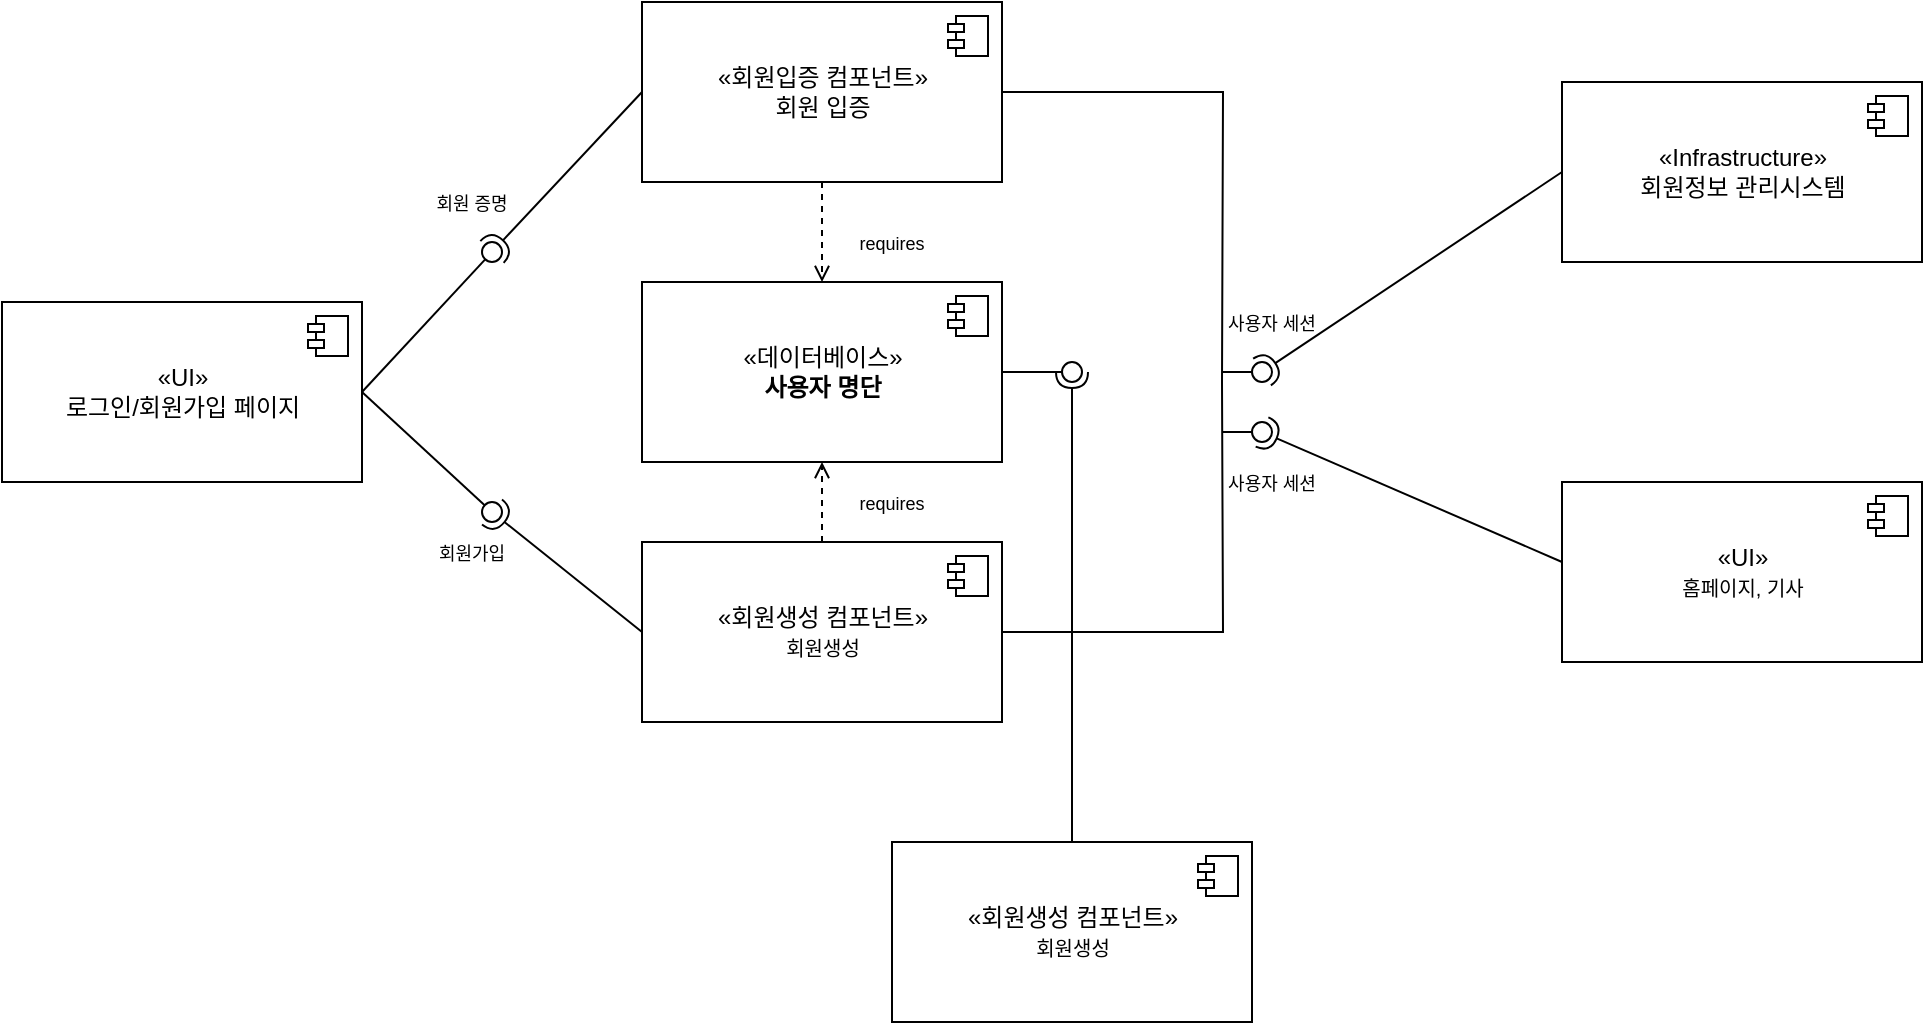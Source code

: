 <mxfile version="14.6.13" type="github">
  <diagram name="Page-1" id="5f0bae14-7c28-e335-631c-24af17079c00">
    <mxGraphModel dx="1021" dy="567" grid="1" gridSize="10" guides="1" tooltips="1" connect="1" arrows="1" fold="1" page="1" pageScale="1" pageWidth="1100" pageHeight="850" background="none" math="0" shadow="0">
      <root>
        <mxCell id="0" />
        <mxCell id="1" parent="0" />
        <mxCell id="Wzl3ZhZQnECG-cAmuOxG-3" value="«UI»&lt;br&gt;로그인/회원가입 페이지" style="html=1;dropTarget=0;" vertex="1" parent="1">
          <mxGeometry x="50" y="290" width="180" height="90" as="geometry" />
        </mxCell>
        <mxCell id="Wzl3ZhZQnECG-cAmuOxG-4" value="" style="shape=module;jettyWidth=8;jettyHeight=4;" vertex="1" parent="Wzl3ZhZQnECG-cAmuOxG-3">
          <mxGeometry x="1" width="20" height="20" relative="1" as="geometry">
            <mxPoint x="-27" y="7" as="offset" />
          </mxGeometry>
        </mxCell>
        <mxCell id="Wzl3ZhZQnECG-cAmuOxG-14" value="" style="rounded=0;orthogonalLoop=1;jettySize=auto;html=1;endArrow=none;endFill=0;exitX=1;exitY=0.5;exitDx=0;exitDy=0;" edge="1" target="Wzl3ZhZQnECG-cAmuOxG-16" parent="1" source="Wzl3ZhZQnECG-cAmuOxG-3">
          <mxGeometry relative="1" as="geometry">
            <mxPoint x="170" y="385" as="sourcePoint" />
          </mxGeometry>
        </mxCell>
        <mxCell id="Wzl3ZhZQnECG-cAmuOxG-15" value="" style="rounded=0;orthogonalLoop=1;jettySize=auto;html=1;endArrow=halfCircle;endFill=0;entryX=0.5;entryY=0.5;entryDx=0;entryDy=0;endSize=6;strokeWidth=1;exitX=0;exitY=0.5;exitDx=0;exitDy=0;" edge="1" target="Wzl3ZhZQnECG-cAmuOxG-16" parent="1" source="Wzl3ZhZQnECG-cAmuOxG-17">
          <mxGeometry relative="1" as="geometry">
            <mxPoint x="350" y="240" as="sourcePoint" />
          </mxGeometry>
        </mxCell>
        <mxCell id="Wzl3ZhZQnECG-cAmuOxG-16" value="" style="ellipse;whiteSpace=wrap;html=1;fontFamily=Helvetica;fontSize=12;fontColor=#000000;align=center;strokeColor=#000000;fillColor=#ffffff;points=[];aspect=fixed;resizable=0;" vertex="1" parent="1">
          <mxGeometry x="290" y="260" width="10" height="10" as="geometry" />
        </mxCell>
        <mxCell id="Wzl3ZhZQnECG-cAmuOxG-26" style="edgeStyle=orthogonalEdgeStyle;rounded=0;orthogonalLoop=1;jettySize=auto;html=1;exitX=0.5;exitY=1;exitDx=0;exitDy=0;entryX=0.5;entryY=0;entryDx=0;entryDy=0;endArrow=open;endFill=0;dashed=1;" edge="1" parent="1" source="Wzl3ZhZQnECG-cAmuOxG-17" target="Wzl3ZhZQnECG-cAmuOxG-24">
          <mxGeometry relative="1" as="geometry" />
        </mxCell>
        <mxCell id="Wzl3ZhZQnECG-cAmuOxG-34" style="edgeStyle=orthogonalEdgeStyle;rounded=0;orthogonalLoop=1;jettySize=auto;html=1;exitX=1;exitY=0.5;exitDx=0;exitDy=0;endArrow=none;endFill=0;" edge="1" parent="1" source="Wzl3ZhZQnECG-cAmuOxG-17">
          <mxGeometry relative="1" as="geometry">
            <mxPoint x="660" y="330" as="targetPoint" />
          </mxGeometry>
        </mxCell>
        <mxCell id="Wzl3ZhZQnECG-cAmuOxG-17" value="«회원입증 컴포넌트»&lt;br&gt;회원 입증" style="html=1;dropTarget=0;" vertex="1" parent="1">
          <mxGeometry x="370" y="140" width="180" height="90" as="geometry" />
        </mxCell>
        <mxCell id="Wzl3ZhZQnECG-cAmuOxG-18" value="" style="shape=module;jettyWidth=8;jettyHeight=4;" vertex="1" parent="Wzl3ZhZQnECG-cAmuOxG-17">
          <mxGeometry x="1" width="20" height="20" relative="1" as="geometry">
            <mxPoint x="-27" y="7" as="offset" />
          </mxGeometry>
        </mxCell>
        <mxCell id="Wzl3ZhZQnECG-cAmuOxG-19" value="" style="rounded=0;orthogonalLoop=1;jettySize=auto;html=1;endArrow=none;endFill=0;exitX=1;exitY=0.5;exitDx=0;exitDy=0;" edge="1" target="Wzl3ZhZQnECG-cAmuOxG-21" parent="1" source="Wzl3ZhZQnECG-cAmuOxG-3">
          <mxGeometry relative="1" as="geometry">
            <mxPoint x="240" y="295" as="sourcePoint" />
          </mxGeometry>
        </mxCell>
        <mxCell id="Wzl3ZhZQnECG-cAmuOxG-20" value="" style="rounded=0;orthogonalLoop=1;jettySize=auto;html=1;endArrow=halfCircle;endFill=0;entryX=0.5;entryY=0.5;entryDx=0;entryDy=0;endSize=6;strokeWidth=1;exitX=0;exitY=0.5;exitDx=0;exitDy=0;" edge="1" target="Wzl3ZhZQnECG-cAmuOxG-21" parent="1" source="Wzl3ZhZQnECG-cAmuOxG-22">
          <mxGeometry relative="1" as="geometry">
            <mxPoint x="360" y="452.286" as="sourcePoint" />
          </mxGeometry>
        </mxCell>
        <mxCell id="Wzl3ZhZQnECG-cAmuOxG-21" value="" style="ellipse;whiteSpace=wrap;html=1;fontFamily=Helvetica;fontSize=12;fontColor=#000000;align=center;strokeColor=#000000;fillColor=#ffffff;points=[];aspect=fixed;resizable=0;direction=south;" vertex="1" parent="1">
          <mxGeometry x="290" y="390" width="10" height="10" as="geometry" />
        </mxCell>
        <mxCell id="Wzl3ZhZQnECG-cAmuOxG-27" style="edgeStyle=orthogonalEdgeStyle;rounded=0;orthogonalLoop=1;jettySize=auto;html=1;exitX=0.5;exitY=0;exitDx=0;exitDy=0;entryX=0.5;entryY=1;entryDx=0;entryDy=0;dashed=1;endArrow=open;endFill=0;" edge="1" parent="1" source="Wzl3ZhZQnECG-cAmuOxG-22" target="Wzl3ZhZQnECG-cAmuOxG-24">
          <mxGeometry relative="1" as="geometry" />
        </mxCell>
        <mxCell id="Wzl3ZhZQnECG-cAmuOxG-35" style="edgeStyle=orthogonalEdgeStyle;rounded=0;orthogonalLoop=1;jettySize=auto;html=1;exitX=1;exitY=0.5;exitDx=0;exitDy=0;endArrow=none;endFill=0;" edge="1" parent="1" source="Wzl3ZhZQnECG-cAmuOxG-22">
          <mxGeometry relative="1" as="geometry">
            <mxPoint x="660" y="330" as="targetPoint" />
          </mxGeometry>
        </mxCell>
        <mxCell id="Wzl3ZhZQnECG-cAmuOxG-22" value="«회원생성 컴포넌트»&lt;br&gt;&lt;font style=&quot;font-size: 10px&quot;&gt;회원생성&lt;/font&gt;" style="html=1;dropTarget=0;" vertex="1" parent="1">
          <mxGeometry x="370" y="410" width="180" height="90" as="geometry" />
        </mxCell>
        <mxCell id="Wzl3ZhZQnECG-cAmuOxG-23" value="" style="shape=module;jettyWidth=8;jettyHeight=4;" vertex="1" parent="Wzl3ZhZQnECG-cAmuOxG-22">
          <mxGeometry x="1" width="20" height="20" relative="1" as="geometry">
            <mxPoint x="-27" y="7" as="offset" />
          </mxGeometry>
        </mxCell>
        <mxCell id="Wzl3ZhZQnECG-cAmuOxG-24" value="«데이터베이스»&lt;br&gt;&lt;b&gt;사용자 명단&lt;/b&gt;" style="html=1;dropTarget=0;" vertex="1" parent="1">
          <mxGeometry x="370" y="280" width="180" height="90" as="geometry" />
        </mxCell>
        <mxCell id="Wzl3ZhZQnECG-cAmuOxG-25" value="" style="shape=module;jettyWidth=8;jettyHeight=4;" vertex="1" parent="Wzl3ZhZQnECG-cAmuOxG-24">
          <mxGeometry x="1" width="20" height="20" relative="1" as="geometry">
            <mxPoint x="-27" y="7" as="offset" />
          </mxGeometry>
        </mxCell>
        <mxCell id="Wzl3ZhZQnECG-cAmuOxG-28" value="&lt;font style=&quot;font-size: 9px&quot;&gt;회원 증명&lt;/font&gt;" style="text;html=1;strokeColor=none;fillColor=none;align=center;verticalAlign=middle;whiteSpace=wrap;rounded=0;" vertex="1" parent="1">
          <mxGeometry x="260" y="230" width="50" height="20" as="geometry" />
        </mxCell>
        <mxCell id="Wzl3ZhZQnECG-cAmuOxG-29" value="&lt;font style=&quot;font-size: 9px&quot;&gt;회원가입&lt;/font&gt;" style="text;html=1;strokeColor=none;fillColor=none;align=center;verticalAlign=middle;whiteSpace=wrap;rounded=0;" vertex="1" parent="1">
          <mxGeometry x="260" y="405" width="50" height="20" as="geometry" />
        </mxCell>
        <mxCell id="Wzl3ZhZQnECG-cAmuOxG-30" value="" style="rounded=0;orthogonalLoop=1;jettySize=auto;html=1;endArrow=none;endFill=0;" edge="1" target="Wzl3ZhZQnECG-cAmuOxG-32" parent="1">
          <mxGeometry relative="1" as="geometry">
            <mxPoint x="660" y="325" as="sourcePoint" />
          </mxGeometry>
        </mxCell>
        <mxCell id="Wzl3ZhZQnECG-cAmuOxG-31" value="" style="rounded=0;orthogonalLoop=1;jettySize=auto;html=1;endArrow=halfCircle;endFill=0;entryX=0.5;entryY=0.5;entryDx=0;entryDy=0;endSize=6;strokeWidth=1;exitX=0;exitY=0.5;exitDx=0;exitDy=0;" edge="1" target="Wzl3ZhZQnECG-cAmuOxG-32" parent="1" source="Wzl3ZhZQnECG-cAmuOxG-36">
          <mxGeometry relative="1" as="geometry">
            <mxPoint x="700" y="325" as="sourcePoint" />
          </mxGeometry>
        </mxCell>
        <mxCell id="Wzl3ZhZQnECG-cAmuOxG-32" value="" style="ellipse;whiteSpace=wrap;html=1;fontFamily=Helvetica;fontSize=12;fontColor=#000000;align=center;strokeColor=#000000;fillColor=#ffffff;points=[];aspect=fixed;resizable=0;" vertex="1" parent="1">
          <mxGeometry x="675" y="320" width="10" height="10" as="geometry" />
        </mxCell>
        <mxCell id="Wzl3ZhZQnECG-cAmuOxG-33" value="&lt;font style=&quot;font-size: 9px&quot;&gt;사용자 세션&lt;/font&gt;" style="text;html=1;strokeColor=none;fillColor=none;align=center;verticalAlign=middle;whiteSpace=wrap;rounded=0;" vertex="1" parent="1">
          <mxGeometry x="650" y="290" width="70" height="20" as="geometry" />
        </mxCell>
        <mxCell id="Wzl3ZhZQnECG-cAmuOxG-36" value="«Infrastructure»&lt;br&gt;회원정보 관리시스템" style="html=1;dropTarget=0;" vertex="1" parent="1">
          <mxGeometry x="830" y="180" width="180" height="90" as="geometry" />
        </mxCell>
        <mxCell id="Wzl3ZhZQnECG-cAmuOxG-37" value="" style="shape=module;jettyWidth=8;jettyHeight=4;" vertex="1" parent="Wzl3ZhZQnECG-cAmuOxG-36">
          <mxGeometry x="1" width="20" height="20" relative="1" as="geometry">
            <mxPoint x="-27" y="7" as="offset" />
          </mxGeometry>
        </mxCell>
        <mxCell id="Wzl3ZhZQnECG-cAmuOxG-38" value="" style="rounded=0;orthogonalLoop=1;jettySize=auto;html=1;endArrow=none;endFill=0;" edge="1" target="Wzl3ZhZQnECG-cAmuOxG-40" parent="1">
          <mxGeometry relative="1" as="geometry">
            <mxPoint x="660" y="355" as="sourcePoint" />
          </mxGeometry>
        </mxCell>
        <mxCell id="Wzl3ZhZQnECG-cAmuOxG-39" value="" style="rounded=0;orthogonalLoop=1;jettySize=auto;html=1;endArrow=halfCircle;endFill=0;entryX=0.5;entryY=0.5;entryDx=0;entryDy=0;endSize=6;strokeWidth=1;" edge="1" target="Wzl3ZhZQnECG-cAmuOxG-40" parent="1">
          <mxGeometry relative="1" as="geometry">
            <mxPoint x="830" y="420" as="sourcePoint" />
          </mxGeometry>
        </mxCell>
        <mxCell id="Wzl3ZhZQnECG-cAmuOxG-40" value="" style="ellipse;whiteSpace=wrap;html=1;fontFamily=Helvetica;fontSize=12;fontColor=#000000;align=center;strokeColor=#000000;fillColor=#ffffff;points=[];aspect=fixed;resizable=0;" vertex="1" parent="1">
          <mxGeometry x="675" y="350" width="10" height="10" as="geometry" />
        </mxCell>
        <mxCell id="Wzl3ZhZQnECG-cAmuOxG-41" value="«UI»&lt;br&gt;&lt;span style=&quot;font-size: 10px&quot;&gt;홈페이지, 기사&lt;/span&gt;" style="html=1;dropTarget=0;" vertex="1" parent="1">
          <mxGeometry x="830" y="380" width="180" height="90" as="geometry" />
        </mxCell>
        <mxCell id="Wzl3ZhZQnECG-cAmuOxG-42" value="" style="shape=module;jettyWidth=8;jettyHeight=4;" vertex="1" parent="Wzl3ZhZQnECG-cAmuOxG-41">
          <mxGeometry x="1" width="20" height="20" relative="1" as="geometry">
            <mxPoint x="-27" y="7" as="offset" />
          </mxGeometry>
        </mxCell>
        <mxCell id="Wzl3ZhZQnECG-cAmuOxG-43" value="&lt;font style=&quot;font-size: 9px&quot;&gt;requires&lt;/font&gt;" style="text;html=1;strokeColor=none;fillColor=none;align=center;verticalAlign=middle;whiteSpace=wrap;rounded=0;" vertex="1" parent="1">
          <mxGeometry x="470" y="250" width="50" height="20" as="geometry" />
        </mxCell>
        <mxCell id="Wzl3ZhZQnECG-cAmuOxG-44" value="&lt;font style=&quot;font-size: 9px&quot;&gt;requires&lt;/font&gt;" style="text;html=1;strokeColor=none;fillColor=none;align=center;verticalAlign=middle;whiteSpace=wrap;rounded=0;" vertex="1" parent="1">
          <mxGeometry x="470" y="380" width="50" height="20" as="geometry" />
        </mxCell>
        <mxCell id="Wzl3ZhZQnECG-cAmuOxG-45" value="&lt;font style=&quot;font-size: 9px&quot;&gt;사용자 세션&lt;/font&gt;" style="text;html=1;strokeColor=none;fillColor=none;align=center;verticalAlign=middle;whiteSpace=wrap;rounded=0;" vertex="1" parent="1">
          <mxGeometry x="650" y="370" width="70" height="20" as="geometry" />
        </mxCell>
        <mxCell id="Wzl3ZhZQnECG-cAmuOxG-46" value="" style="rounded=0;orthogonalLoop=1;jettySize=auto;html=1;endArrow=none;endFill=0;exitX=1;exitY=0.5;exitDx=0;exitDy=0;" edge="1" target="Wzl3ZhZQnECG-cAmuOxG-48" parent="1" source="Wzl3ZhZQnECG-cAmuOxG-24">
          <mxGeometry relative="1" as="geometry">
            <mxPoint x="520" y="375" as="sourcePoint" />
          </mxGeometry>
        </mxCell>
        <mxCell id="Wzl3ZhZQnECG-cAmuOxG-47" value="" style="rounded=0;orthogonalLoop=1;jettySize=auto;html=1;endArrow=halfCircle;endFill=0;entryX=0.5;entryY=0.5;entryDx=0;entryDy=0;endSize=6;strokeWidth=1;exitX=0.5;exitY=0;exitDx=0;exitDy=0;" edge="1" target="Wzl3ZhZQnECG-cAmuOxG-48" parent="1" source="Wzl3ZhZQnECG-cAmuOxG-49">
          <mxGeometry relative="1" as="geometry">
            <mxPoint x="585" y="664.762" as="sourcePoint" />
          </mxGeometry>
        </mxCell>
        <mxCell id="Wzl3ZhZQnECG-cAmuOxG-48" value="" style="ellipse;whiteSpace=wrap;html=1;fontFamily=Helvetica;fontSize=12;fontColor=#000000;align=center;strokeColor=#000000;fillColor=#ffffff;points=[];aspect=fixed;resizable=0;" vertex="1" parent="1">
          <mxGeometry x="580" y="320" width="10" height="10" as="geometry" />
        </mxCell>
        <mxCell id="Wzl3ZhZQnECG-cAmuOxG-49" value="«회원생성 컴포넌트»&lt;br&gt;&lt;font style=&quot;font-size: 10px&quot;&gt;회원생성&lt;/font&gt;" style="html=1;dropTarget=0;" vertex="1" parent="1">
          <mxGeometry x="495" y="560" width="180" height="90" as="geometry" />
        </mxCell>
        <mxCell id="Wzl3ZhZQnECG-cAmuOxG-50" value="" style="shape=module;jettyWidth=8;jettyHeight=4;" vertex="1" parent="Wzl3ZhZQnECG-cAmuOxG-49">
          <mxGeometry x="1" width="20" height="20" relative="1" as="geometry">
            <mxPoint x="-27" y="7" as="offset" />
          </mxGeometry>
        </mxCell>
      </root>
    </mxGraphModel>
  </diagram>
</mxfile>
